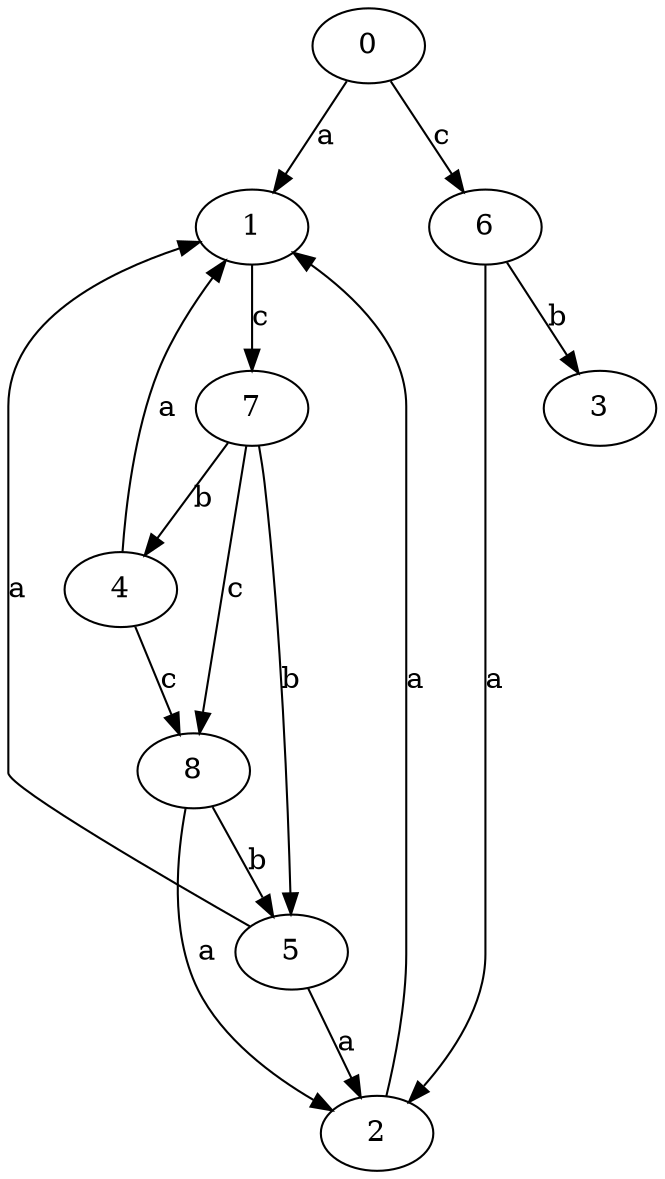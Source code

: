 strict digraph  {
1;
0;
2;
3;
4;
5;
6;
7;
8;
1 -> 7  [label=c];
0 -> 1  [label=a];
0 -> 6  [label=c];
2 -> 1  [label=a];
4 -> 1  [label=a];
4 -> 8  [label=c];
5 -> 1  [label=a];
5 -> 2  [label=a];
6 -> 2  [label=a];
6 -> 3  [label=b];
7 -> 4  [label=b];
7 -> 5  [label=b];
7 -> 8  [label=c];
8 -> 2  [label=a];
8 -> 5  [label=b];
}
